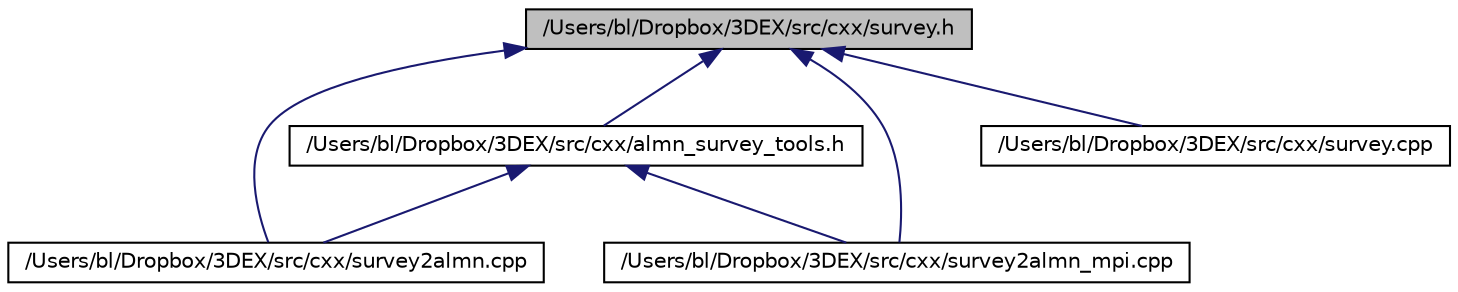 digraph G
{
  edge [fontname="Helvetica",fontsize="10",labelfontname="Helvetica",labelfontsize="10"];
  node [fontname="Helvetica",fontsize="10",shape=record];
  Node1 [label="/Users/bl/Dropbox/3DEX/src/cxx/survey.h",height=0.2,width=0.4,color="black", fillcolor="grey75", style="filled" fontcolor="black"];
  Node1 -> Node2 [dir=back,color="midnightblue",fontsize="10",style="solid"];
  Node2 [label="/Users/bl/Dropbox/3DEX/src/cxx/almn_survey_tools.h",height=0.2,width=0.4,color="black", fillcolor="white", style="filled",URL="$almn__survey__tools_8h.html"];
  Node2 -> Node3 [dir=back,color="midnightblue",fontsize="10",style="solid"];
  Node3 [label="/Users/bl/Dropbox/3DEX/src/cxx/survey2almn.cpp",height=0.2,width=0.4,color="black", fillcolor="white", style="filled",URL="$survey2almn_8cpp.html"];
  Node2 -> Node4 [dir=back,color="midnightblue",fontsize="10",style="solid"];
  Node4 [label="/Users/bl/Dropbox/3DEX/src/cxx/survey2almn_mpi.cpp",height=0.2,width=0.4,color="black", fillcolor="white", style="filled",URL="$survey2almn__mpi_8cpp.html"];
  Node1 -> Node5 [dir=back,color="midnightblue",fontsize="10",style="solid"];
  Node5 [label="/Users/bl/Dropbox/3DEX/src/cxx/survey.cpp",height=0.2,width=0.4,color="black", fillcolor="white", style="filled",URL="$survey_8cpp.html"];
  Node1 -> Node3 [dir=back,color="midnightblue",fontsize="10",style="solid"];
  Node1 -> Node4 [dir=back,color="midnightblue",fontsize="10",style="solid"];
}
